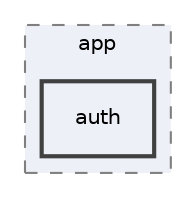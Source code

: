 digraph "/sam/repos/open-source/fmtm/src/backend/app/auth"
{
 // LATEX_PDF_SIZE
  edge [fontname="Helvetica",fontsize="10",labelfontname="Helvetica",labelfontsize="10"];
  node [fontname="Helvetica",fontsize="10",shape=record];
  compound=true
  subgraph clusterdir_83c7eb4aad812b981700cf0adce5b6de {
    graph [ bgcolor="#edf0f7", pencolor="grey50", style="filled,dashed,", label="app", fontname="Helvetica", fontsize="10", URL="dir_83c7eb4aad812b981700cf0adce5b6de.html"]
  dir_7fa2196ed233ae28e7f5eb783bc529c7 [shape=box, label="auth", style="filled,bold,", fillcolor="#edf0f7", color="grey25", URL="dir_7fa2196ed233ae28e7f5eb783bc529c7.html"];
  }
}
